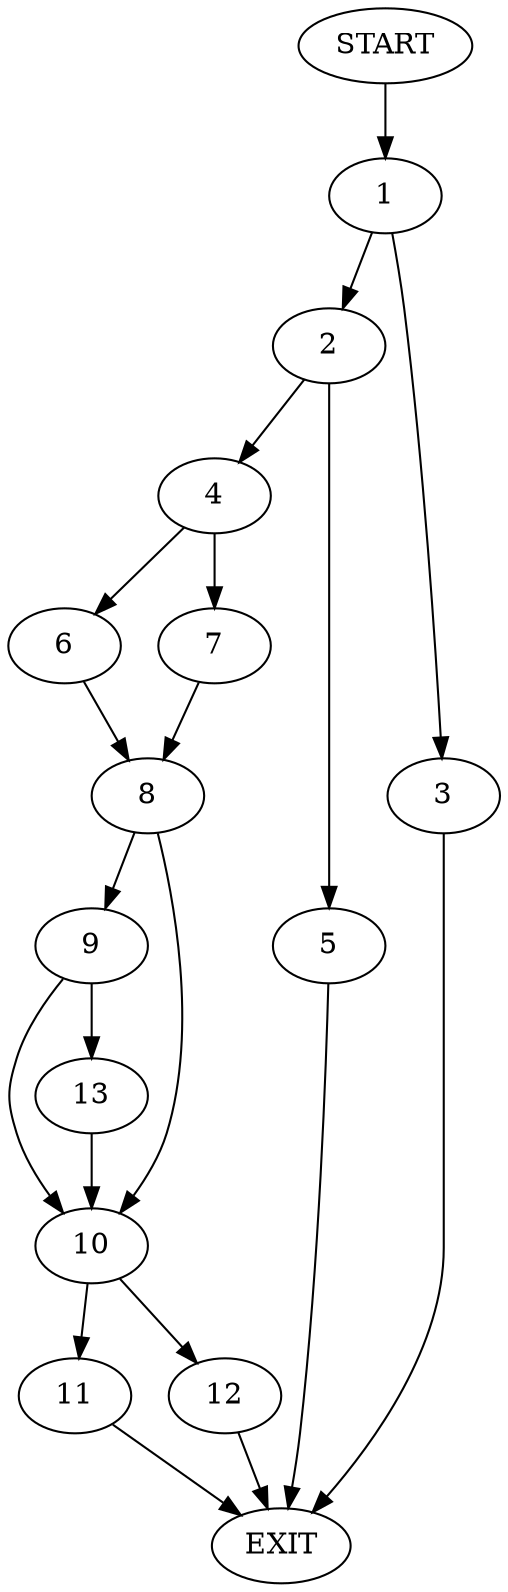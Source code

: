 digraph {
0 [label="START"]
14 [label="EXIT"]
0 -> 1
1 -> 2
1 -> 3
3 -> 14
2 -> 4
2 -> 5
5 -> 14
4 -> 6
4 -> 7
6 -> 8
7 -> 8
8 -> 9
8 -> 10
10 -> 11
10 -> 12
9 -> 13
9 -> 10
13 -> 10
11 -> 14
12 -> 14
}
